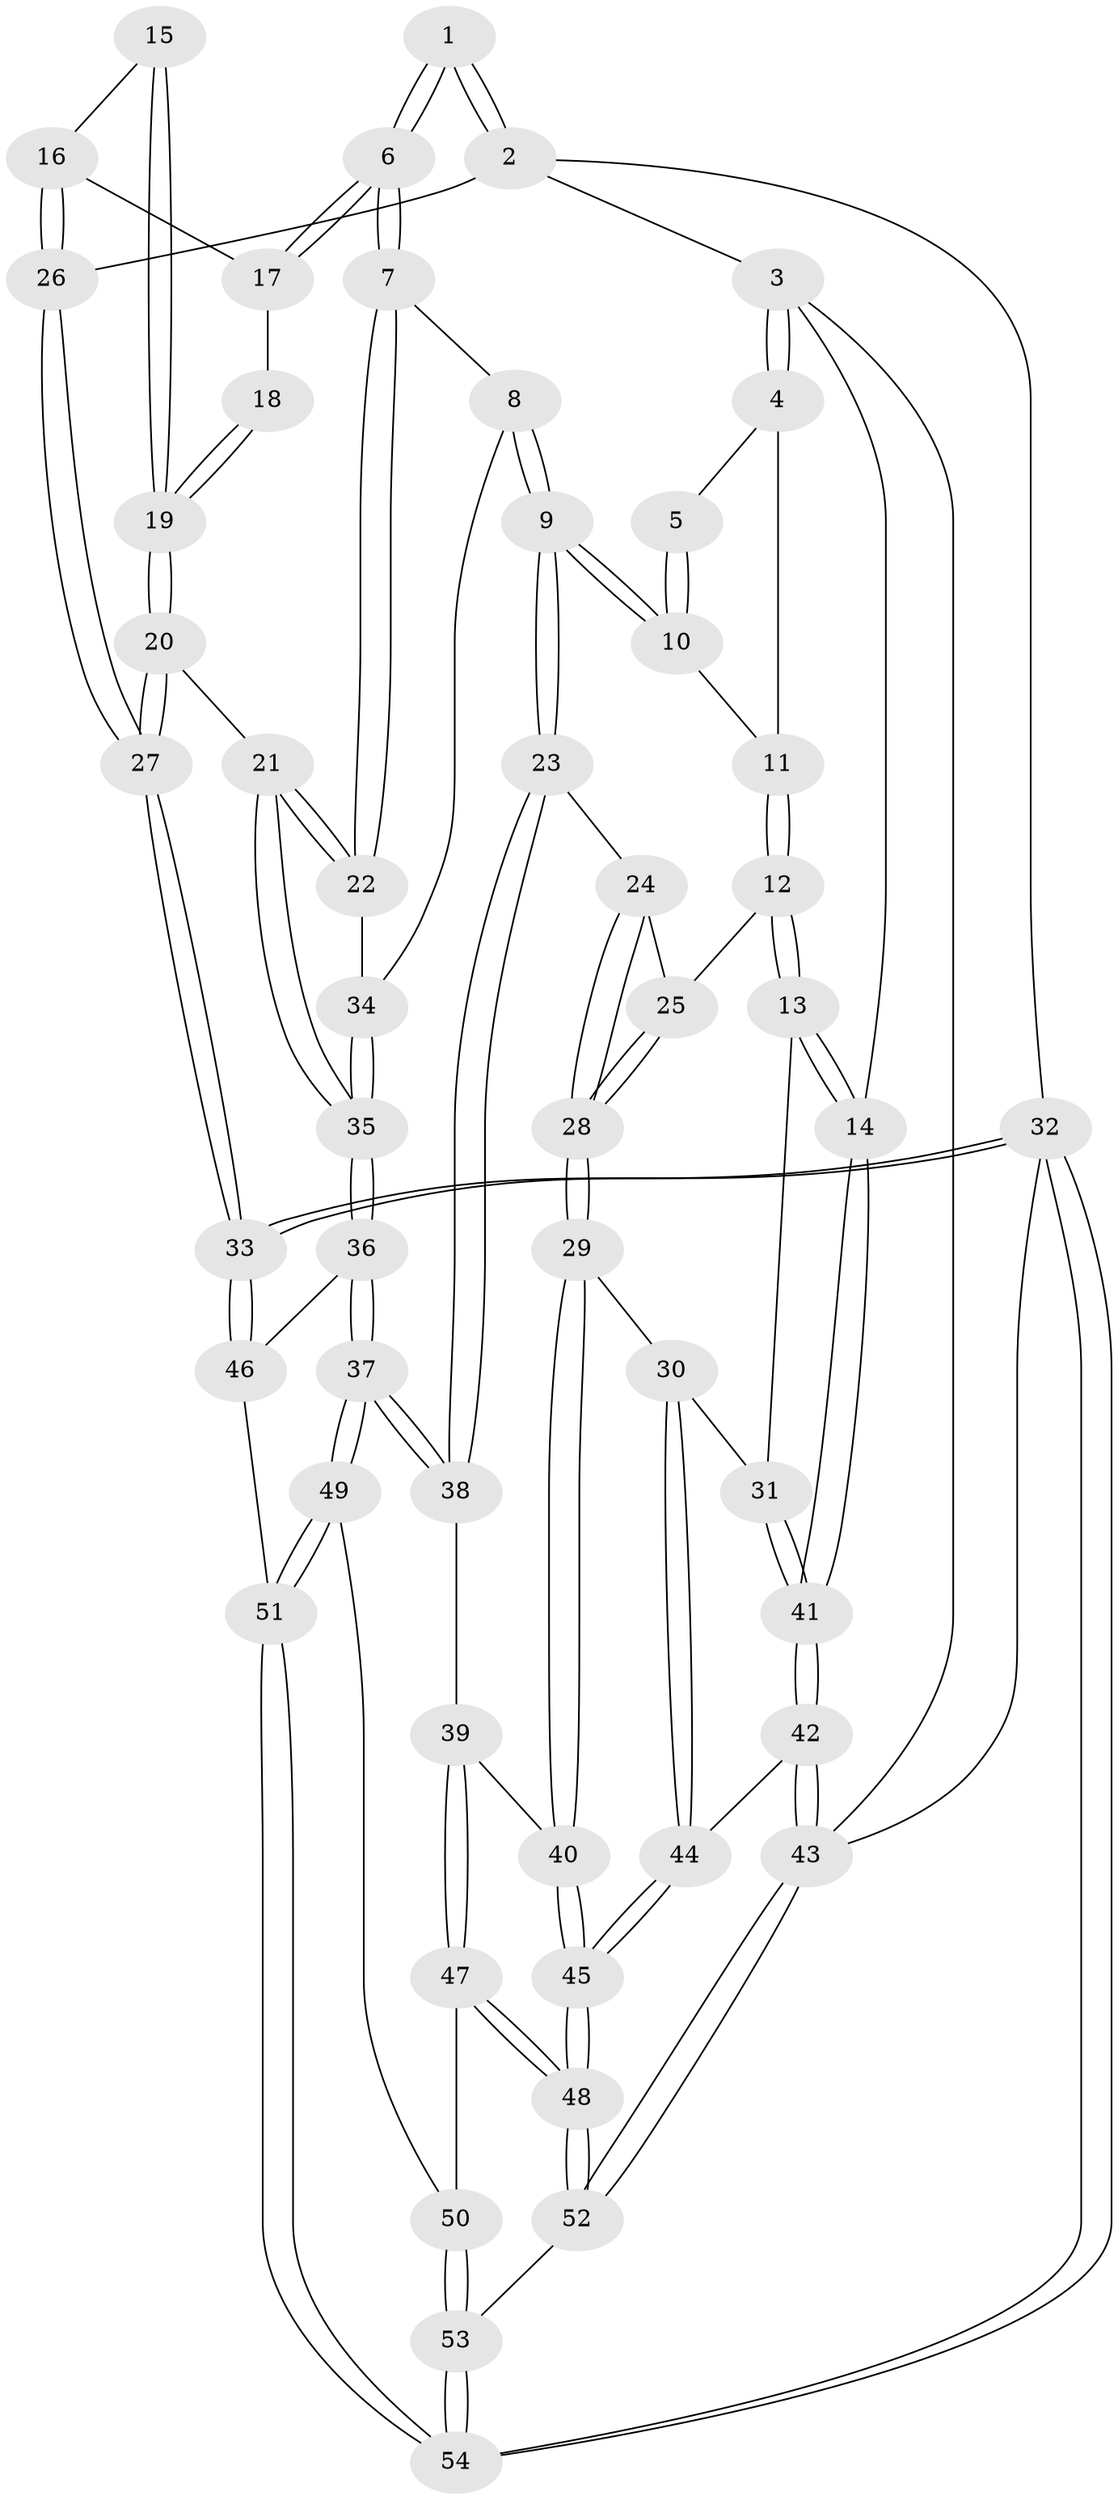 // coarse degree distribution, {4: 0.5, 7: 0.03333333333333333, 6: 0.1, 3: 0.16666666666666666, 2: 0.06666666666666667, 5: 0.13333333333333333}
// Generated by graph-tools (version 1.1) at 2025/42/03/06/25 10:42:26]
// undirected, 54 vertices, 132 edges
graph export_dot {
graph [start="1"]
  node [color=gray90,style=filled];
  1 [pos="+0.6721835779505345+0"];
  2 [pos="+1+0"];
  3 [pos="+0+0"];
  4 [pos="+0.16644148983214144+0"];
  5 [pos="+0.6165504596981685+0"];
  6 [pos="+0.7101182974127985+0.2752286247374463"];
  7 [pos="+0.6943061041024874+0.2987652044004014"];
  8 [pos="+0.5750319289754777+0.3750797275695893"];
  9 [pos="+0.5170189159958797+0.37994691814736586"];
  10 [pos="+0.5155721364047893+0.2746919323545685"];
  11 [pos="+0.18976931800293723+0.016946357293758388"];
  12 [pos="+0.22470310424005271+0.18664994502755902"];
  13 [pos="+0.12227474758786129+0.38571560456244086"];
  14 [pos="+0+0.2934967986700603"];
  15 [pos="+0.9617599500330675+0.2403745483160411"];
  16 [pos="+1+0.029143602938344285"];
  17 [pos="+0.7635092973336634+0.2847876258864868"];
  18 [pos="+0.7885442755047163+0.2993570729563087"];
  19 [pos="+0.8857114281947164+0.4061555535450491"];
  20 [pos="+0.8870283092487276+0.5128861537300009"];
  21 [pos="+0.8559523314553384+0.5198164789791412"];
  22 [pos="+0.7746553576340522+0.4382923598040134"];
  23 [pos="+0.5036701529939469+0.39013319294689636"];
  24 [pos="+0.45339340579588966+0.38230229967206736"];
  25 [pos="+0.2633978705862059+0.24169176029891648"];
  26 [pos="+1+0"];
  27 [pos="+1+0.632203244276784"];
  28 [pos="+0.2625109613831483+0.5124986023703115"];
  29 [pos="+0.24945785829233588+0.5340457042588648"];
  30 [pos="+0.19730237771375356+0.5311006957358511"];
  31 [pos="+0.1308333404338422+0.47719751187230053"];
  32 [pos="+1+1"];
  33 [pos="+1+0.9967725860414071"];
  34 [pos="+0.6141115374506538+0.4091648169598056"];
  35 [pos="+0.747194714521823+0.5876281805659729"];
  36 [pos="+0.6950426729124797+0.6502569192884223"];
  37 [pos="+0.6420374665270832+0.6694756725404379"];
  38 [pos="+0.5064132789025095+0.5411484896922889"];
  39 [pos="+0.351613329436867+0.6260074853824953"];
  40 [pos="+0.2686344961022334+0.5571426492186684"];
  41 [pos="+0+0.5463698141759229"];
  42 [pos="+0+0.6186998844626591"];
  43 [pos="+0+1"];
  44 [pos="+0.0734264826126008+0.6987389123057625"];
  45 [pos="+0.15756722572995274+0.8127830692364323"];
  46 [pos="+0.7228083693658439+0.6784492957296805"];
  47 [pos="+0.3656777855857237+0.7656923991027906"];
  48 [pos="+0.17774837690125644+0.8516956949948444"];
  49 [pos="+0.5670361957153339+0.8008015972616735"];
  50 [pos="+0.4999516722022612+0.8331011576149114"];
  51 [pos="+0.864107494255488+1"];
  52 [pos="+0.04588994903192699+1"];
  53 [pos="+0.4573514026188955+1"];
  54 [pos="+1+1"];
  1 -- 2;
  1 -- 2;
  1 -- 6;
  1 -- 6;
  2 -- 3;
  2 -- 26;
  2 -- 32;
  3 -- 4;
  3 -- 4;
  3 -- 14;
  3 -- 43;
  4 -- 5;
  4 -- 11;
  5 -- 10;
  5 -- 10;
  6 -- 7;
  6 -- 7;
  6 -- 17;
  6 -- 17;
  7 -- 8;
  7 -- 22;
  7 -- 22;
  8 -- 9;
  8 -- 9;
  8 -- 34;
  9 -- 10;
  9 -- 10;
  9 -- 23;
  9 -- 23;
  10 -- 11;
  11 -- 12;
  11 -- 12;
  12 -- 13;
  12 -- 13;
  12 -- 25;
  13 -- 14;
  13 -- 14;
  13 -- 31;
  14 -- 41;
  14 -- 41;
  15 -- 16;
  15 -- 19;
  15 -- 19;
  16 -- 17;
  16 -- 26;
  16 -- 26;
  17 -- 18;
  18 -- 19;
  18 -- 19;
  19 -- 20;
  19 -- 20;
  20 -- 21;
  20 -- 27;
  20 -- 27;
  21 -- 22;
  21 -- 22;
  21 -- 35;
  21 -- 35;
  22 -- 34;
  23 -- 24;
  23 -- 38;
  23 -- 38;
  24 -- 25;
  24 -- 28;
  24 -- 28;
  25 -- 28;
  25 -- 28;
  26 -- 27;
  26 -- 27;
  27 -- 33;
  27 -- 33;
  28 -- 29;
  28 -- 29;
  29 -- 30;
  29 -- 40;
  29 -- 40;
  30 -- 31;
  30 -- 44;
  30 -- 44;
  31 -- 41;
  31 -- 41;
  32 -- 33;
  32 -- 33;
  32 -- 54;
  32 -- 54;
  32 -- 43;
  33 -- 46;
  33 -- 46;
  34 -- 35;
  34 -- 35;
  35 -- 36;
  35 -- 36;
  36 -- 37;
  36 -- 37;
  36 -- 46;
  37 -- 38;
  37 -- 38;
  37 -- 49;
  37 -- 49;
  38 -- 39;
  39 -- 40;
  39 -- 47;
  39 -- 47;
  40 -- 45;
  40 -- 45;
  41 -- 42;
  41 -- 42;
  42 -- 43;
  42 -- 43;
  42 -- 44;
  43 -- 52;
  43 -- 52;
  44 -- 45;
  44 -- 45;
  45 -- 48;
  45 -- 48;
  46 -- 51;
  47 -- 48;
  47 -- 48;
  47 -- 50;
  48 -- 52;
  48 -- 52;
  49 -- 50;
  49 -- 51;
  49 -- 51;
  50 -- 53;
  50 -- 53;
  51 -- 54;
  51 -- 54;
  52 -- 53;
  53 -- 54;
  53 -- 54;
}
